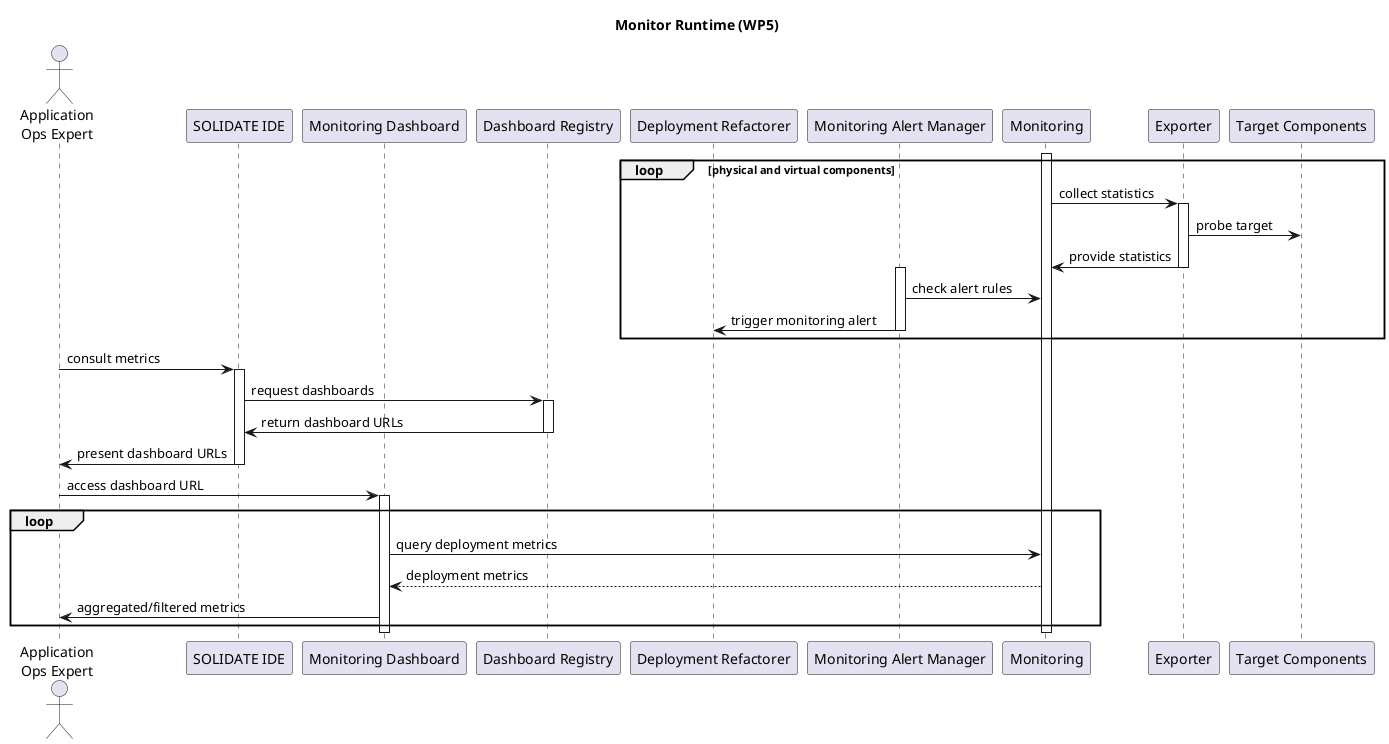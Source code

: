 @startuml

title Monitor Runtime (WP5)

actor "Application\nOps Expert" as ops
participant "SOLIDATE IDE" as ide
participant "Monitoring Dashboard" as dash
participant "Dashboard Registry" as registry
participant "Deployment Refactorer" as dr
participant "Monitoring Alert Manager" as alert_mngr
participant "Monitoring" as monitoring
participant "Exporter" as software
participant "Target Components" as hardware


activate monitoring

loop physical and virtual components
  monitoring->software: collect statistics
  activate software
  software->hardware: probe target
  software->monitoring: provide statistics
  deactivate software
  activate alert_mngr
  monitoring<-alert_mngr: check alert rules
  alert_mngr->dr: trigger monitoring alert
  deactivate alert_mngr
end


ops->ide: consult metrics
activate ide
ide->registry: request dashboards
activate registry
registry -> ide: return dashboard URLs
deactivate registry
ide -> ops: present dashboard URLs
deactivate ide
ops ->dash: access dashboard URL
activate dash

loop 
  dash->monitoring: query deployment metrics
  monitoring-->dash: deployment metrics
  dash->ops: aggregated/filtered metrics
end

deactivate dash
deactivate monitoring

@enduml